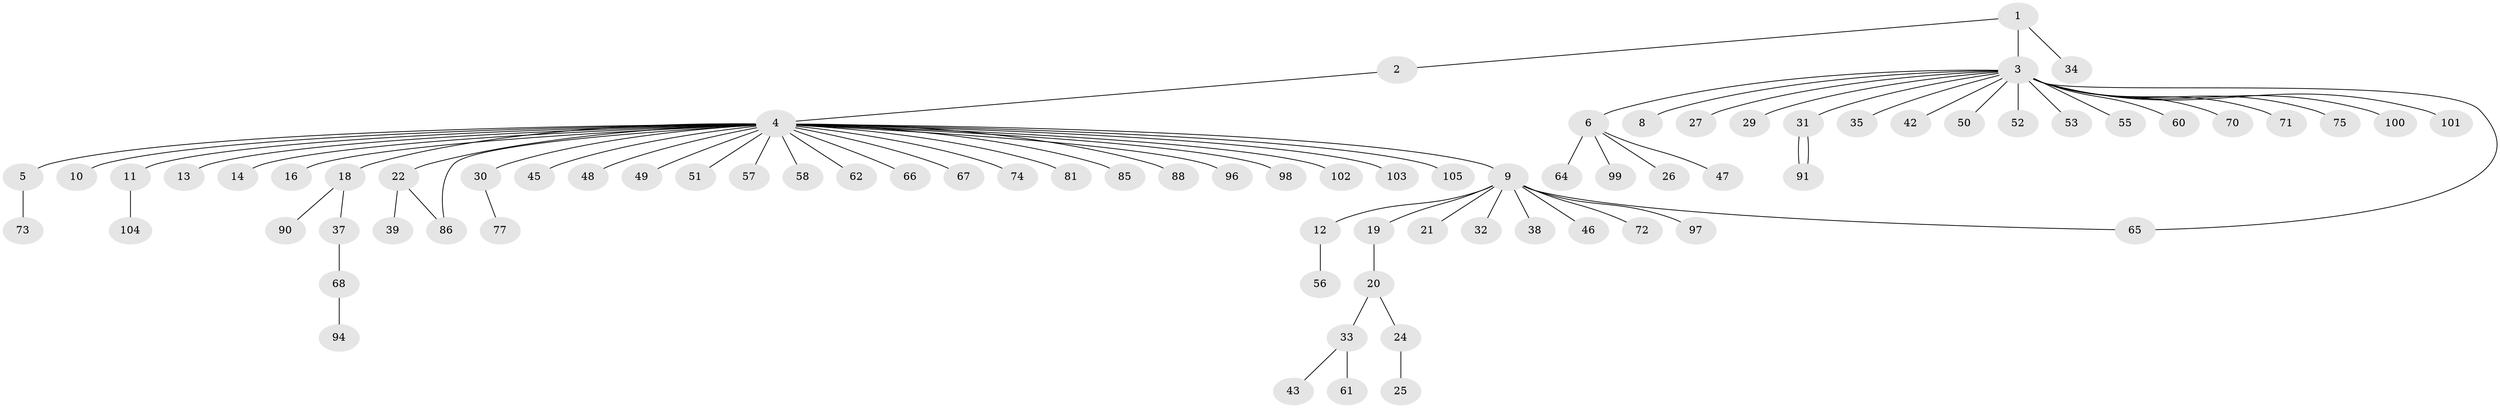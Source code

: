 // Generated by graph-tools (version 1.1) at 2025/51/02/27/25 19:51:54]
// undirected, 80 vertices, 82 edges
graph export_dot {
graph [start="1"]
  node [color=gray90,style=filled];
  1 [super="+28"];
  2;
  3 [super="+23"];
  4 [super="+79"];
  5 [super="+15"];
  6 [super="+7"];
  8 [super="+17"];
  9 [super="+36"];
  10;
  11;
  12;
  13;
  14 [super="+41"];
  16;
  18 [super="+82"];
  19;
  20 [super="+69"];
  21;
  22 [super="+40"];
  24 [super="+63"];
  25;
  26;
  27;
  29 [super="+59"];
  30 [super="+44"];
  31 [super="+92"];
  32;
  33 [super="+83"];
  34;
  35 [super="+54"];
  37 [super="+95"];
  38;
  39;
  42 [super="+80"];
  43 [super="+84"];
  45;
  46 [super="+76"];
  47;
  48;
  49;
  50;
  51;
  52;
  53;
  55;
  56;
  57;
  58;
  60;
  61;
  62;
  64;
  65;
  66;
  67;
  68 [super="+78"];
  70;
  71;
  72 [super="+89"];
  73;
  74;
  75;
  77 [super="+87"];
  81;
  85 [super="+93"];
  86;
  88;
  90;
  91;
  94;
  96;
  97;
  98;
  99;
  100;
  101;
  102;
  103;
  104;
  105;
  1 -- 2;
  1 -- 3;
  1 -- 34;
  2 -- 4;
  3 -- 6;
  3 -- 8;
  3 -- 27;
  3 -- 29;
  3 -- 31;
  3 -- 35;
  3 -- 42;
  3 -- 50;
  3 -- 52;
  3 -- 53;
  3 -- 55;
  3 -- 65;
  3 -- 70;
  3 -- 71;
  3 -- 75;
  3 -- 100;
  3 -- 101;
  3 -- 60;
  4 -- 5;
  4 -- 9;
  4 -- 10;
  4 -- 11;
  4 -- 13;
  4 -- 14;
  4 -- 16;
  4 -- 18;
  4 -- 22;
  4 -- 30;
  4 -- 45;
  4 -- 48;
  4 -- 49;
  4 -- 51;
  4 -- 57;
  4 -- 58;
  4 -- 62;
  4 -- 66;
  4 -- 67;
  4 -- 74;
  4 -- 81;
  4 -- 85;
  4 -- 86;
  4 -- 88;
  4 -- 96;
  4 -- 98;
  4 -- 102;
  4 -- 103;
  4 -- 105;
  5 -- 73;
  6 -- 26;
  6 -- 47;
  6 -- 64;
  6 -- 99;
  9 -- 12;
  9 -- 19;
  9 -- 21;
  9 -- 32;
  9 -- 38;
  9 -- 46;
  9 -- 97;
  9 -- 72;
  9 -- 65;
  11 -- 104;
  12 -- 56;
  18 -- 37;
  18 -- 90;
  19 -- 20;
  20 -- 24;
  20 -- 33;
  22 -- 39;
  22 -- 86;
  24 -- 25;
  30 -- 77;
  31 -- 91;
  31 -- 91;
  33 -- 43;
  33 -- 61;
  37 -- 68;
  68 -- 94;
}
